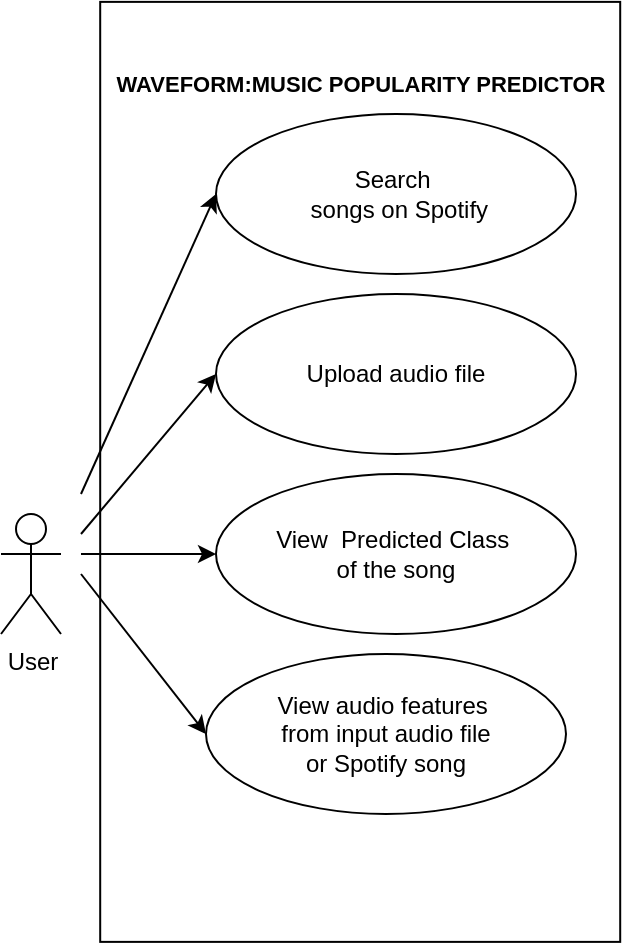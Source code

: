 <mxfile version="24.3.1" type="device">
  <diagram name="Page-1" id="22d-jKoYUfVfqy4k22of">
    <mxGraphModel dx="1251" dy="675" grid="1" gridSize="10" guides="1" tooltips="1" connect="1" arrows="1" fold="1" page="1" pageScale="1" pageWidth="850" pageHeight="1100" math="0" shadow="0">
      <root>
        <mxCell id="0" />
        <mxCell id="1" parent="0" />
        <mxCell id="UkynQJa6ap6rft7FZe4Q-3" style="rounded=0;orthogonalLoop=1;jettySize=auto;html=1;entryX=0;entryY=0.5;entryDx=0;entryDy=0;" parent="1" target="UkynQJa6ap6rft7FZe4Q-2" edge="1">
          <mxGeometry relative="1" as="geometry">
            <mxPoint x="267.5" y="390" as="sourcePoint" />
          </mxGeometry>
        </mxCell>
        <mxCell id="UkynQJa6ap6rft7FZe4Q-1" value="User" style="shape=umlActor;verticalLabelPosition=bottom;verticalAlign=top;html=1;outlineConnect=0;" parent="1" vertex="1">
          <mxGeometry x="227.5" y="380" width="30" height="60" as="geometry" />
        </mxCell>
        <mxCell id="UkynQJa6ap6rft7FZe4Q-2" value="Upload audio file" style="ellipse;whiteSpace=wrap;html=1;rotation=0;" parent="1" vertex="1">
          <mxGeometry x="335" y="270" width="180" height="80" as="geometry" />
        </mxCell>
        <mxCell id="UkynQJa6ap6rft7FZe4Q-4" style="rounded=0;orthogonalLoop=1;jettySize=auto;html=1;exitX=1;exitY=0.333;exitDx=0;exitDy=0;exitPerimeter=0;entryX=0;entryY=0.5;entryDx=0;entryDy=0;" parent="1" target="UkynQJa6ap6rft7FZe4Q-5" edge="1">
          <mxGeometry relative="1" as="geometry">
            <mxPoint x="267.5" y="410" as="sourcePoint" />
          </mxGeometry>
        </mxCell>
        <mxCell id="UkynQJa6ap6rft7FZe4Q-5" value="View audio features&amp;nbsp;&lt;div&gt;from input audio file&lt;/div&gt;&lt;div&gt;or Spotify song&lt;/div&gt;" style="ellipse;whiteSpace=wrap;html=1;rotation=0;" parent="1" vertex="1">
          <mxGeometry x="330" y="450" width="180" height="80" as="geometry" />
        </mxCell>
        <mxCell id="UkynQJa6ap6rft7FZe4Q-8" style="rounded=0;orthogonalLoop=1;jettySize=auto;html=1;entryX=0;entryY=0.5;entryDx=0;entryDy=0;" parent="1" target="UkynQJa6ap6rft7FZe4Q-9" edge="1">
          <mxGeometry relative="1" as="geometry">
            <mxPoint x="267.5" y="370" as="sourcePoint" />
          </mxGeometry>
        </mxCell>
        <mxCell id="UkynQJa6ap6rft7FZe4Q-9" value="Search&amp;nbsp;&lt;div&gt;&lt;span style=&quot;background-color: initial;&quot;&gt;&amp;nbsp;songs on Spotify&lt;/span&gt;&lt;/div&gt;" style="ellipse;whiteSpace=wrap;html=1;rotation=0;" parent="1" vertex="1">
          <mxGeometry x="335" y="180" width="180" height="80" as="geometry" />
        </mxCell>
        <mxCell id="UkynQJa6ap6rft7FZe4Q-10" value="View&amp;nbsp; Predicted Class&amp;nbsp;&lt;div&gt;of the song&lt;/div&gt;" style="ellipse;whiteSpace=wrap;html=1;rotation=0;" parent="1" vertex="1">
          <mxGeometry x="335" y="360" width="180" height="80" as="geometry" />
        </mxCell>
        <mxCell id="UkynQJa6ap6rft7FZe4Q-11" value="" style="endArrow=classic;html=1;rounded=0;entryX=0;entryY=0.5;entryDx=0;entryDy=0;" parent="1" target="UkynQJa6ap6rft7FZe4Q-10" edge="1">
          <mxGeometry width="50" height="50" relative="1" as="geometry">
            <mxPoint x="267.5" y="400" as="sourcePoint" />
            <mxPoint x="337.5" y="400" as="targetPoint" />
          </mxGeometry>
        </mxCell>
        <mxCell id="XngyiHm9hfdd0svkT9Fj-1" value="" style="rounded=0;whiteSpace=wrap;html=1;fillColor=none;rotation=90;" parent="1" vertex="1">
          <mxGeometry x="172.1" y="228.94" width="470" height="260" as="geometry" />
        </mxCell>
        <mxCell id="XngyiHm9hfdd0svkT9Fj-2" value="&lt;b&gt;&lt;font style=&quot;font-size: 11px;&quot;&gt;WAVEFORM:MUSIC POPULARITY PREDICTOR&lt;/font&gt;&lt;/b&gt;" style="text;html=1;align=center;verticalAlign=middle;resizable=0;points=[];autosize=1;strokeColor=none;fillColor=none;" parent="1" vertex="1">
          <mxGeometry x="272.1" y="150" width="270" height="30" as="geometry" />
        </mxCell>
      </root>
    </mxGraphModel>
  </diagram>
</mxfile>
